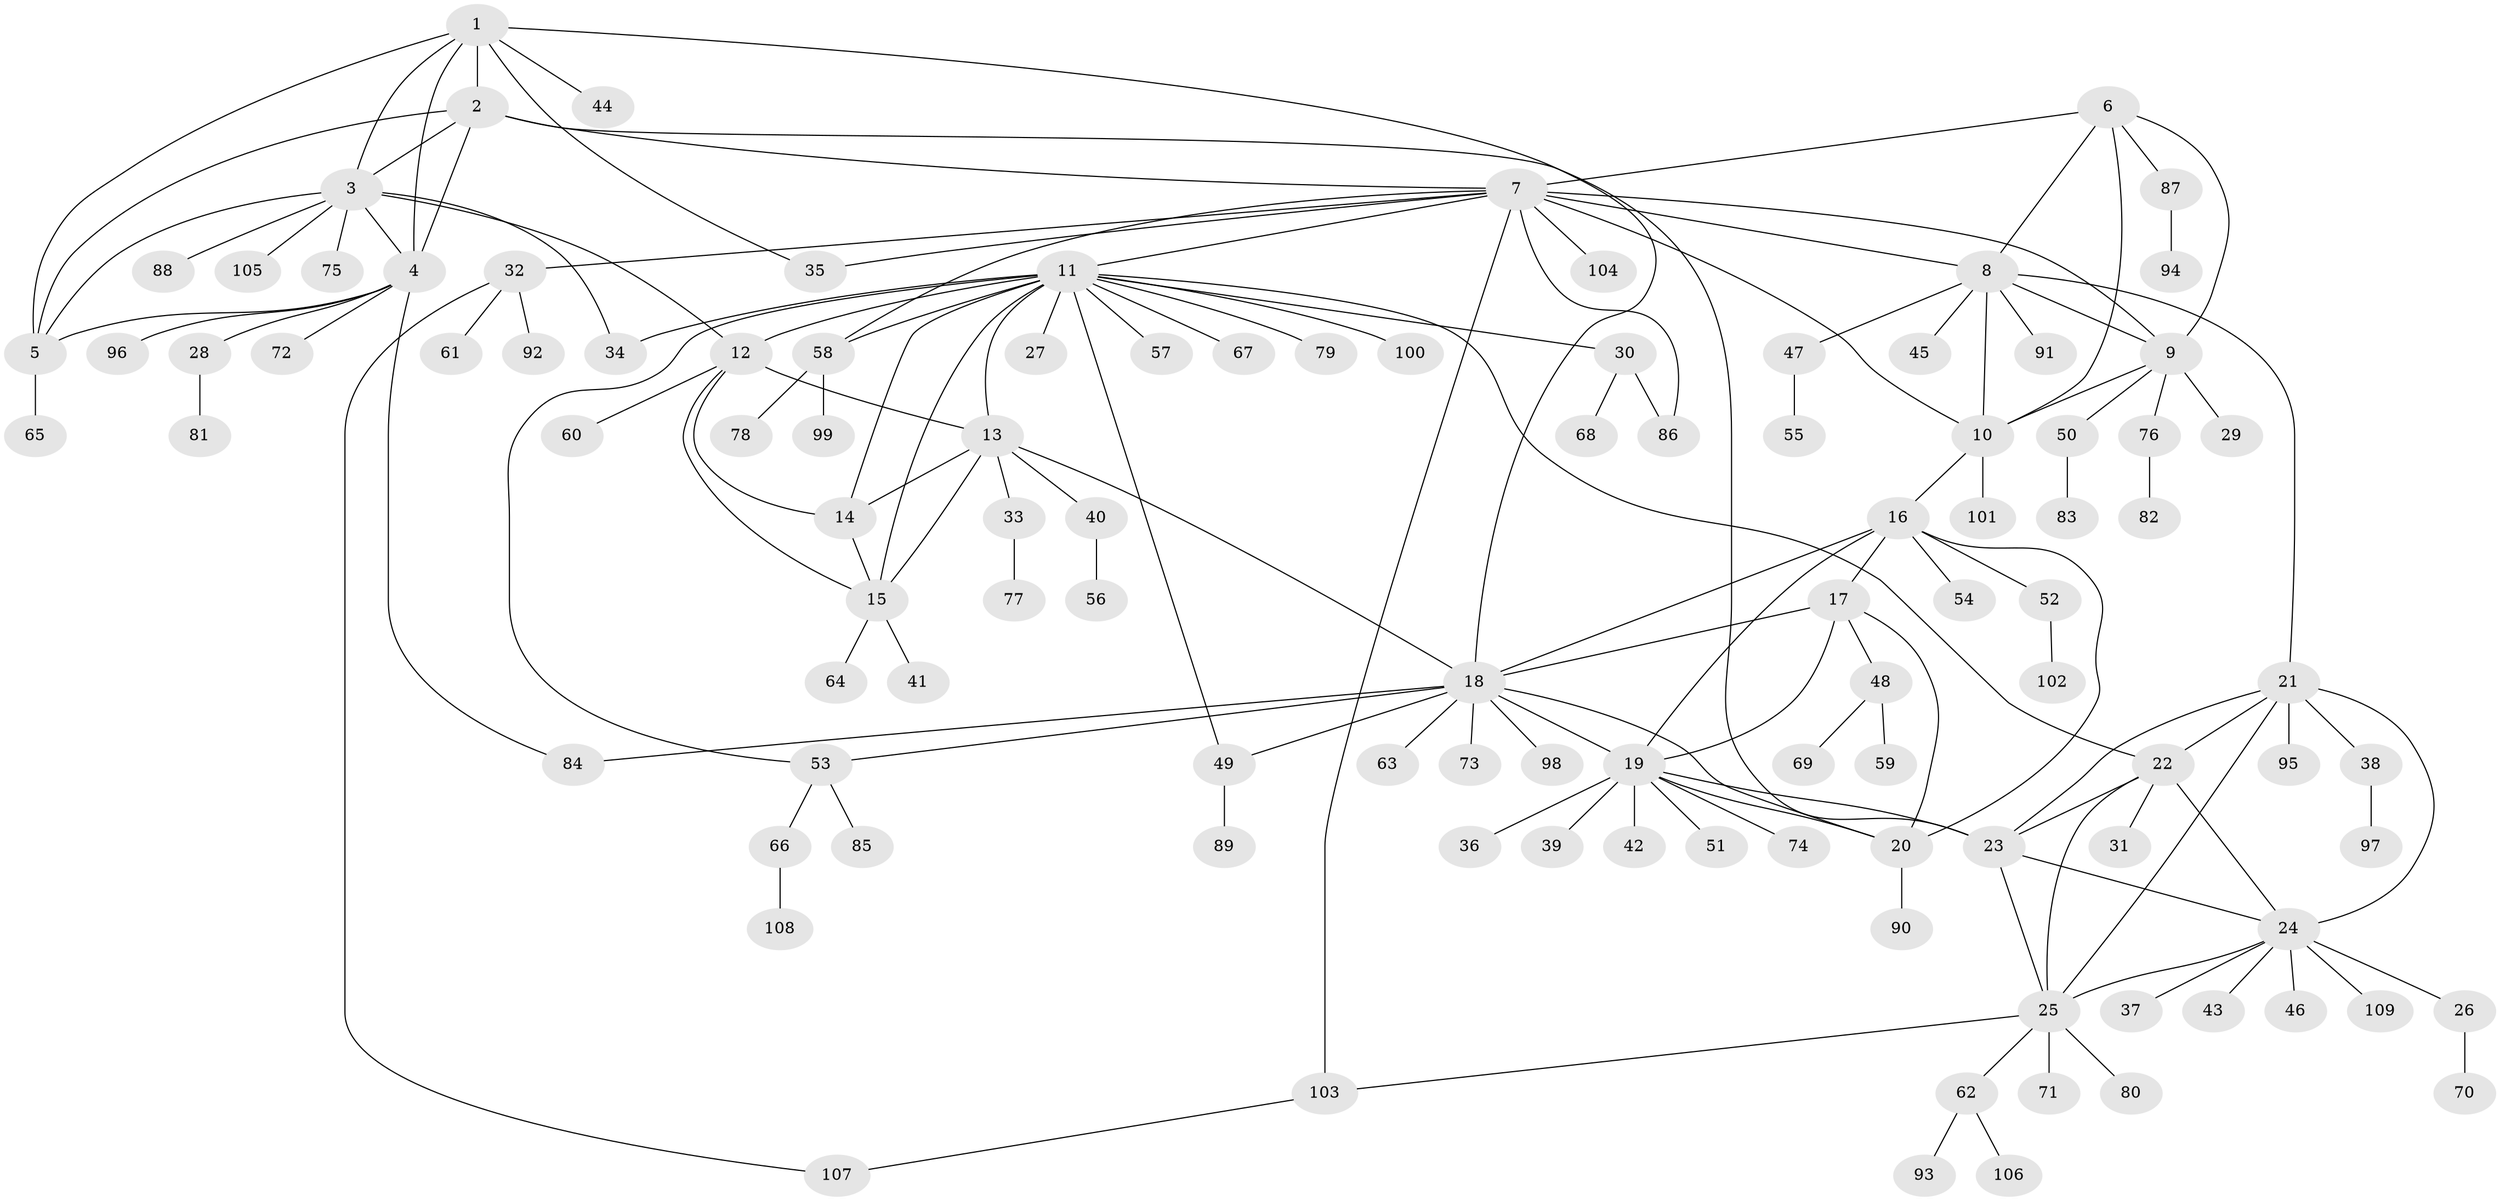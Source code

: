 // Generated by graph-tools (version 1.1) at 2025/26/03/09/25 03:26:47]
// undirected, 109 vertices, 153 edges
graph export_dot {
graph [start="1"]
  node [color=gray90,style=filled];
  1;
  2;
  3;
  4;
  5;
  6;
  7;
  8;
  9;
  10;
  11;
  12;
  13;
  14;
  15;
  16;
  17;
  18;
  19;
  20;
  21;
  22;
  23;
  24;
  25;
  26;
  27;
  28;
  29;
  30;
  31;
  32;
  33;
  34;
  35;
  36;
  37;
  38;
  39;
  40;
  41;
  42;
  43;
  44;
  45;
  46;
  47;
  48;
  49;
  50;
  51;
  52;
  53;
  54;
  55;
  56;
  57;
  58;
  59;
  60;
  61;
  62;
  63;
  64;
  65;
  66;
  67;
  68;
  69;
  70;
  71;
  72;
  73;
  74;
  75;
  76;
  77;
  78;
  79;
  80;
  81;
  82;
  83;
  84;
  85;
  86;
  87;
  88;
  89;
  90;
  91;
  92;
  93;
  94;
  95;
  96;
  97;
  98;
  99;
  100;
  101;
  102;
  103;
  104;
  105;
  106;
  107;
  108;
  109;
  1 -- 2;
  1 -- 3;
  1 -- 4;
  1 -- 5;
  1 -- 18;
  1 -- 35;
  1 -- 44;
  2 -- 3;
  2 -- 4;
  2 -- 5;
  2 -- 7;
  2 -- 23;
  3 -- 4;
  3 -- 5;
  3 -- 12;
  3 -- 34;
  3 -- 75;
  3 -- 88;
  3 -- 105;
  4 -- 5;
  4 -- 28;
  4 -- 72;
  4 -- 84;
  4 -- 96;
  5 -- 65;
  6 -- 7;
  6 -- 8;
  6 -- 9;
  6 -- 10;
  6 -- 87;
  7 -- 8;
  7 -- 9;
  7 -- 10;
  7 -- 11;
  7 -- 32;
  7 -- 35;
  7 -- 58;
  7 -- 86;
  7 -- 103;
  7 -- 104;
  8 -- 9;
  8 -- 10;
  8 -- 21;
  8 -- 45;
  8 -- 47;
  8 -- 91;
  9 -- 10;
  9 -- 29;
  9 -- 50;
  9 -- 76;
  10 -- 16;
  10 -- 101;
  11 -- 12;
  11 -- 13;
  11 -- 14;
  11 -- 15;
  11 -- 22;
  11 -- 27;
  11 -- 30;
  11 -- 34;
  11 -- 49;
  11 -- 53;
  11 -- 57;
  11 -- 58;
  11 -- 67;
  11 -- 79;
  11 -- 100;
  12 -- 13;
  12 -- 14;
  12 -- 15;
  12 -- 60;
  13 -- 14;
  13 -- 15;
  13 -- 18;
  13 -- 33;
  13 -- 40;
  14 -- 15;
  15 -- 41;
  15 -- 64;
  16 -- 17;
  16 -- 18;
  16 -- 19;
  16 -- 20;
  16 -- 52;
  16 -- 54;
  17 -- 18;
  17 -- 19;
  17 -- 20;
  17 -- 48;
  18 -- 19;
  18 -- 20;
  18 -- 49;
  18 -- 53;
  18 -- 63;
  18 -- 73;
  18 -- 84;
  18 -- 98;
  19 -- 20;
  19 -- 23;
  19 -- 36;
  19 -- 39;
  19 -- 42;
  19 -- 51;
  19 -- 74;
  20 -- 90;
  21 -- 22;
  21 -- 23;
  21 -- 24;
  21 -- 25;
  21 -- 38;
  21 -- 95;
  22 -- 23;
  22 -- 24;
  22 -- 25;
  22 -- 31;
  23 -- 24;
  23 -- 25;
  24 -- 25;
  24 -- 26;
  24 -- 37;
  24 -- 43;
  24 -- 46;
  24 -- 109;
  25 -- 62;
  25 -- 71;
  25 -- 80;
  25 -- 103;
  26 -- 70;
  28 -- 81;
  30 -- 68;
  30 -- 86;
  32 -- 61;
  32 -- 92;
  32 -- 107;
  33 -- 77;
  38 -- 97;
  40 -- 56;
  47 -- 55;
  48 -- 59;
  48 -- 69;
  49 -- 89;
  50 -- 83;
  52 -- 102;
  53 -- 66;
  53 -- 85;
  58 -- 78;
  58 -- 99;
  62 -- 93;
  62 -- 106;
  66 -- 108;
  76 -- 82;
  87 -- 94;
  103 -- 107;
}
